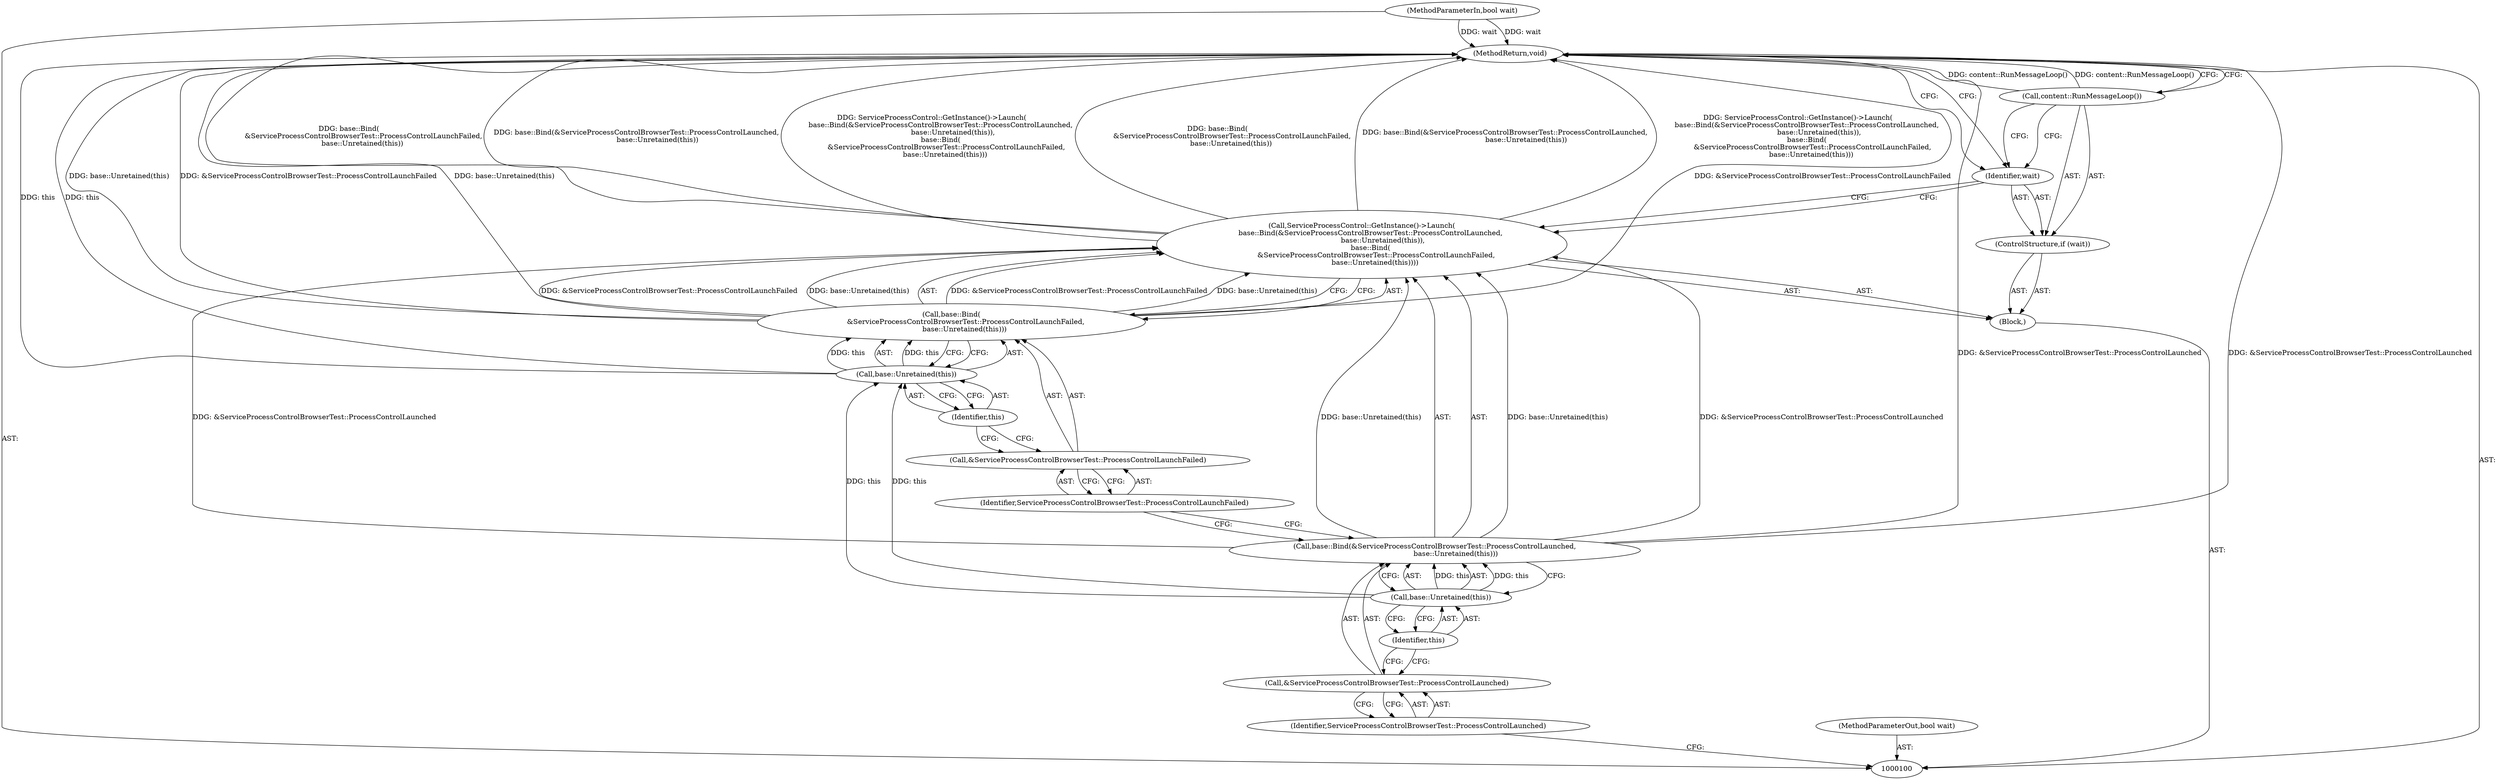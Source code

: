 digraph "1_Chrome_53262b5285efbbfdbbcc17fbf5200890f1ee295c_2" {
"1000117" [label="(MethodReturn,void)"];
"1000101" [label="(MethodParameterIn,bool wait)"];
"1000143" [label="(MethodParameterOut,bool wait)"];
"1000102" [label="(Block,)"];
"1000103" [label="(Call,ServiceProcessControl::GetInstance()->Launch(\n        base::Bind(&ServiceProcessControlBrowserTest::ProcessControlLaunched,\n                   base::Unretained(this)),\n        base::Bind(\n             &ServiceProcessControlBrowserTest::ProcessControlLaunchFailed,\n            base::Unretained(this))))"];
"1000105" [label="(Call,&ServiceProcessControlBrowserTest::ProcessControlLaunched)"];
"1000106" [label="(Identifier,ServiceProcessControlBrowserTest::ProcessControlLaunched)"];
"1000104" [label="(Call,base::Bind(&ServiceProcessControlBrowserTest::ProcessControlLaunched,\n                   base::Unretained(this)))"];
"1000107" [label="(Call,base::Unretained(this))"];
"1000108" [label="(Identifier,this)"];
"1000109" [label="(Call,base::Bind(\n             &ServiceProcessControlBrowserTest::ProcessControlLaunchFailed,\n            base::Unretained(this)))"];
"1000110" [label="(Call,&ServiceProcessControlBrowserTest::ProcessControlLaunchFailed)"];
"1000111" [label="(Identifier,ServiceProcessControlBrowserTest::ProcessControlLaunchFailed)"];
"1000112" [label="(Call,base::Unretained(this))"];
"1000113" [label="(Identifier,this)"];
"1000114" [label="(ControlStructure,if (wait))"];
"1000115" [label="(Identifier,wait)"];
"1000116" [label="(Call,content::RunMessageLoop())"];
"1000117" -> "1000100"  [label="AST: "];
"1000117" -> "1000116"  [label="CFG: "];
"1000117" -> "1000115"  [label="CFG: "];
"1000103" -> "1000117"  [label="DDG: base::Bind(&ServiceProcessControlBrowserTest::ProcessControlLaunched,\n                   base::Unretained(this))"];
"1000103" -> "1000117"  [label="DDG: ServiceProcessControl::GetInstance()->Launch(\n        base::Bind(&ServiceProcessControlBrowserTest::ProcessControlLaunched,\n                   base::Unretained(this)),\n        base::Bind(\n             &ServiceProcessControlBrowserTest::ProcessControlLaunchFailed,\n            base::Unretained(this)))"];
"1000103" -> "1000117"  [label="DDG: base::Bind(\n             &ServiceProcessControlBrowserTest::ProcessControlLaunchFailed,\n            base::Unretained(this))"];
"1000104" -> "1000117"  [label="DDG: &ServiceProcessControlBrowserTest::ProcessControlLaunched"];
"1000109" -> "1000117"  [label="DDG: base::Unretained(this)"];
"1000109" -> "1000117"  [label="DDG: &ServiceProcessControlBrowserTest::ProcessControlLaunchFailed"];
"1000116" -> "1000117"  [label="DDG: content::RunMessageLoop()"];
"1000112" -> "1000117"  [label="DDG: this"];
"1000101" -> "1000117"  [label="DDG: wait"];
"1000101" -> "1000100"  [label="AST: "];
"1000101" -> "1000117"  [label="DDG: wait"];
"1000143" -> "1000100"  [label="AST: "];
"1000102" -> "1000100"  [label="AST: "];
"1000103" -> "1000102"  [label="AST: "];
"1000114" -> "1000102"  [label="AST: "];
"1000103" -> "1000102"  [label="AST: "];
"1000103" -> "1000109"  [label="CFG: "];
"1000104" -> "1000103"  [label="AST: "];
"1000109" -> "1000103"  [label="AST: "];
"1000115" -> "1000103"  [label="CFG: "];
"1000103" -> "1000117"  [label="DDG: base::Bind(&ServiceProcessControlBrowserTest::ProcessControlLaunched,\n                   base::Unretained(this))"];
"1000103" -> "1000117"  [label="DDG: ServiceProcessControl::GetInstance()->Launch(\n        base::Bind(&ServiceProcessControlBrowserTest::ProcessControlLaunched,\n                   base::Unretained(this)),\n        base::Bind(\n             &ServiceProcessControlBrowserTest::ProcessControlLaunchFailed,\n            base::Unretained(this)))"];
"1000103" -> "1000117"  [label="DDG: base::Bind(\n             &ServiceProcessControlBrowserTest::ProcessControlLaunchFailed,\n            base::Unretained(this))"];
"1000104" -> "1000103"  [label="DDG: &ServiceProcessControlBrowserTest::ProcessControlLaunched"];
"1000104" -> "1000103"  [label="DDG: base::Unretained(this)"];
"1000109" -> "1000103"  [label="DDG: &ServiceProcessControlBrowserTest::ProcessControlLaunchFailed"];
"1000109" -> "1000103"  [label="DDG: base::Unretained(this)"];
"1000105" -> "1000104"  [label="AST: "];
"1000105" -> "1000106"  [label="CFG: "];
"1000106" -> "1000105"  [label="AST: "];
"1000108" -> "1000105"  [label="CFG: "];
"1000106" -> "1000105"  [label="AST: "];
"1000106" -> "1000100"  [label="CFG: "];
"1000105" -> "1000106"  [label="CFG: "];
"1000104" -> "1000103"  [label="AST: "];
"1000104" -> "1000107"  [label="CFG: "];
"1000105" -> "1000104"  [label="AST: "];
"1000107" -> "1000104"  [label="AST: "];
"1000111" -> "1000104"  [label="CFG: "];
"1000104" -> "1000117"  [label="DDG: &ServiceProcessControlBrowserTest::ProcessControlLaunched"];
"1000104" -> "1000103"  [label="DDG: &ServiceProcessControlBrowserTest::ProcessControlLaunched"];
"1000104" -> "1000103"  [label="DDG: base::Unretained(this)"];
"1000107" -> "1000104"  [label="DDG: this"];
"1000107" -> "1000104"  [label="AST: "];
"1000107" -> "1000108"  [label="CFG: "];
"1000108" -> "1000107"  [label="AST: "];
"1000104" -> "1000107"  [label="CFG: "];
"1000107" -> "1000104"  [label="DDG: this"];
"1000107" -> "1000112"  [label="DDG: this"];
"1000108" -> "1000107"  [label="AST: "];
"1000108" -> "1000105"  [label="CFG: "];
"1000107" -> "1000108"  [label="CFG: "];
"1000109" -> "1000103"  [label="AST: "];
"1000109" -> "1000112"  [label="CFG: "];
"1000110" -> "1000109"  [label="AST: "];
"1000112" -> "1000109"  [label="AST: "];
"1000103" -> "1000109"  [label="CFG: "];
"1000109" -> "1000117"  [label="DDG: base::Unretained(this)"];
"1000109" -> "1000117"  [label="DDG: &ServiceProcessControlBrowserTest::ProcessControlLaunchFailed"];
"1000109" -> "1000103"  [label="DDG: &ServiceProcessControlBrowserTest::ProcessControlLaunchFailed"];
"1000109" -> "1000103"  [label="DDG: base::Unretained(this)"];
"1000112" -> "1000109"  [label="DDG: this"];
"1000110" -> "1000109"  [label="AST: "];
"1000110" -> "1000111"  [label="CFG: "];
"1000111" -> "1000110"  [label="AST: "];
"1000113" -> "1000110"  [label="CFG: "];
"1000111" -> "1000110"  [label="AST: "];
"1000111" -> "1000104"  [label="CFG: "];
"1000110" -> "1000111"  [label="CFG: "];
"1000112" -> "1000109"  [label="AST: "];
"1000112" -> "1000113"  [label="CFG: "];
"1000113" -> "1000112"  [label="AST: "];
"1000109" -> "1000112"  [label="CFG: "];
"1000112" -> "1000117"  [label="DDG: this"];
"1000112" -> "1000109"  [label="DDG: this"];
"1000107" -> "1000112"  [label="DDG: this"];
"1000113" -> "1000112"  [label="AST: "];
"1000113" -> "1000110"  [label="CFG: "];
"1000112" -> "1000113"  [label="CFG: "];
"1000114" -> "1000102"  [label="AST: "];
"1000115" -> "1000114"  [label="AST: "];
"1000116" -> "1000114"  [label="AST: "];
"1000115" -> "1000114"  [label="AST: "];
"1000115" -> "1000103"  [label="CFG: "];
"1000116" -> "1000115"  [label="CFG: "];
"1000117" -> "1000115"  [label="CFG: "];
"1000116" -> "1000114"  [label="AST: "];
"1000116" -> "1000115"  [label="CFG: "];
"1000117" -> "1000116"  [label="CFG: "];
"1000116" -> "1000117"  [label="DDG: content::RunMessageLoop()"];
}

